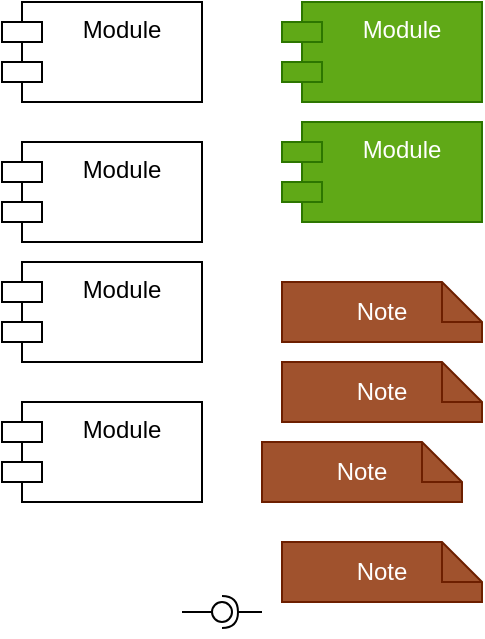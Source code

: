 <mxfile version="22.0.8" type="github">
  <diagram name="第 1 页" id="moaU06qZhJV7GNBQVXkP">
    <mxGraphModel dx="486" dy="271" grid="1" gridSize="10" guides="1" tooltips="1" connect="1" arrows="1" fold="1" page="1" pageScale="1" pageWidth="827" pageHeight="1169" math="0" shadow="0">
      <root>
        <mxCell id="0" />
        <mxCell id="1" parent="0" />
        <mxCell id="n2GzxOEZLQj9-3wEfp53-1" value="Module" style="shape=module;align=left;spacingLeft=20;align=center;verticalAlign=top;whiteSpace=wrap;html=1;" vertex="1" parent="1">
          <mxGeometry x="40" y="40" width="100" height="50" as="geometry" />
        </mxCell>
        <mxCell id="n2GzxOEZLQj9-3wEfp53-2" value="Module" style="shape=module;align=left;spacingLeft=20;align=center;verticalAlign=top;whiteSpace=wrap;html=1;" vertex="1" parent="1">
          <mxGeometry x="40" y="110" width="100" height="50" as="geometry" />
        </mxCell>
        <mxCell id="n2GzxOEZLQj9-3wEfp53-3" value="Module" style="shape=module;align=left;spacingLeft=20;align=center;verticalAlign=top;whiteSpace=wrap;html=1;" vertex="1" parent="1">
          <mxGeometry x="40" y="170" width="100" height="50" as="geometry" />
        </mxCell>
        <mxCell id="n2GzxOEZLQj9-3wEfp53-4" value="Module" style="shape=module;align=left;spacingLeft=20;align=center;verticalAlign=top;whiteSpace=wrap;html=1;" vertex="1" parent="1">
          <mxGeometry x="40" y="240" width="100" height="50" as="geometry" />
        </mxCell>
        <mxCell id="n2GzxOEZLQj9-3wEfp53-6" value="Module" style="shape=module;align=left;spacingLeft=20;align=center;verticalAlign=top;whiteSpace=wrap;html=1;fillColor=#60a917;fontColor=#ffffff;strokeColor=#2D7600;" vertex="1" parent="1">
          <mxGeometry x="180" y="40" width="100" height="50" as="geometry" />
        </mxCell>
        <mxCell id="n2GzxOEZLQj9-3wEfp53-7" value="Module" style="shape=module;align=left;spacingLeft=20;align=center;verticalAlign=top;whiteSpace=wrap;html=1;fillColor=#60a917;fontColor=#ffffff;strokeColor=#2D7600;" vertex="1" parent="1">
          <mxGeometry x="180" y="100" width="100" height="50" as="geometry" />
        </mxCell>
        <mxCell id="n2GzxOEZLQj9-3wEfp53-8" value="Note" style="shape=note;size=20;whiteSpace=wrap;html=1;fillColor=#a0522d;fontColor=#ffffff;strokeColor=#6D1F00;" vertex="1" parent="1">
          <mxGeometry x="180" y="180" width="100" height="30" as="geometry" />
        </mxCell>
        <mxCell id="n2GzxOEZLQj9-3wEfp53-9" value="Note" style="shape=note;size=20;whiteSpace=wrap;html=1;fillColor=#a0522d;fontColor=#ffffff;strokeColor=#6D1F00;" vertex="1" parent="1">
          <mxGeometry x="180" y="220" width="100" height="30" as="geometry" />
        </mxCell>
        <mxCell id="n2GzxOEZLQj9-3wEfp53-10" value="Note" style="shape=note;size=20;whiteSpace=wrap;html=1;fillColor=#a0522d;fontColor=#ffffff;strokeColor=#6D1F00;" vertex="1" parent="1">
          <mxGeometry x="170" y="260" width="100" height="30" as="geometry" />
        </mxCell>
        <mxCell id="n2GzxOEZLQj9-3wEfp53-11" value="Note" style="shape=note;size=20;whiteSpace=wrap;html=1;fillColor=#a0522d;fontColor=#ffffff;strokeColor=#6D1F00;" vertex="1" parent="1">
          <mxGeometry x="180" y="310" width="100" height="30" as="geometry" />
        </mxCell>
        <mxCell id="n2GzxOEZLQj9-3wEfp53-15" value="" style="rounded=0;orthogonalLoop=1;jettySize=auto;html=1;endArrow=halfCircle;endFill=0;endSize=6;strokeWidth=1;sketch=0;" edge="1" target="n2GzxOEZLQj9-3wEfp53-17" parent="1">
          <mxGeometry relative="1" as="geometry">
            <mxPoint x="170" y="345" as="sourcePoint" />
          </mxGeometry>
        </mxCell>
        <mxCell id="n2GzxOEZLQj9-3wEfp53-16" value="" style="rounded=0;orthogonalLoop=1;jettySize=auto;html=1;endArrow=oval;endFill=0;sketch=0;sourcePerimeterSpacing=0;targetPerimeterSpacing=0;endSize=10;" edge="1" target="n2GzxOEZLQj9-3wEfp53-17" parent="1">
          <mxGeometry relative="1" as="geometry">
            <mxPoint x="130" y="345" as="sourcePoint" />
          </mxGeometry>
        </mxCell>
        <mxCell id="n2GzxOEZLQj9-3wEfp53-17" value="" style="ellipse;whiteSpace=wrap;html=1;align=center;aspect=fixed;fillColor=none;strokeColor=none;resizable=0;perimeter=centerPerimeter;rotatable=0;allowArrows=0;points=[];outlineConnect=1;" vertex="1" parent="1">
          <mxGeometry x="145" y="340" width="10" height="10" as="geometry" />
        </mxCell>
      </root>
    </mxGraphModel>
  </diagram>
</mxfile>
